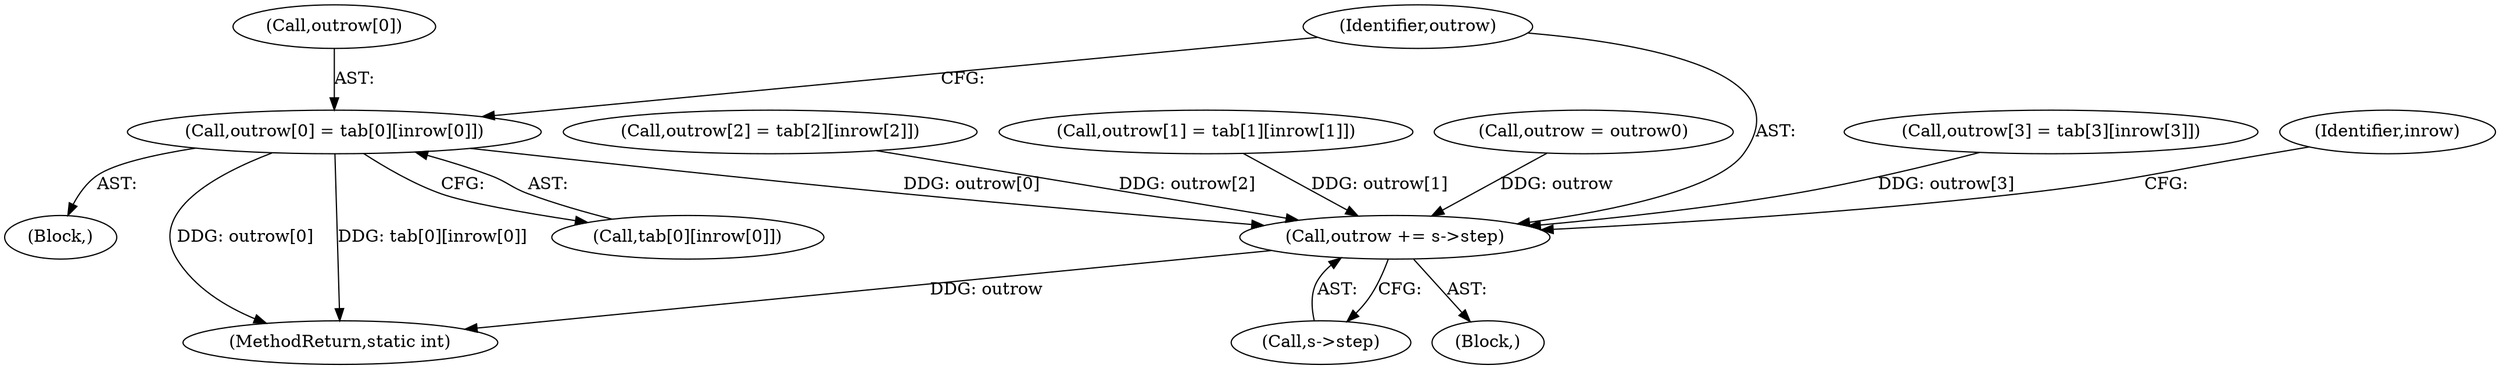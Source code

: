 digraph "0_FFmpeg_e43a0a232dbf6d3c161823c2e07c52e76227a1bc_6@array" {
"1000274" [label="(Call,outrow[0] = tab[0][inrow[0]])"];
"1000285" [label="(Call,outrow += s->step)"];
"1000275" [label="(Call,outrow[0])"];
"1000285" [label="(Call,outrow += s->step)"];
"1000236" [label="(Block,)"];
"1000219" [label="(Call,outrow = outrow0)"];
"1000447" [label="(MethodReturn,static int)"];
"1000274" [label="(Call,outrow[0] = tab[0][inrow[0]])"];
"1000286" [label="(Identifier,outrow)"];
"1000278" [label="(Call,tab[0][inrow[0]])"];
"1000231" [label="(Block,)"];
"1000238" [label="(Call,outrow[3] = tab[3][inrow[3]])"];
"1000291" [label="(Identifier,inrow)"];
"1000250" [label="(Call,outrow[2] = tab[2][inrow[2]])"];
"1000287" [label="(Call,s->step)"];
"1000262" [label="(Call,outrow[1] = tab[1][inrow[1]])"];
"1000274" -> "1000236"  [label="AST: "];
"1000274" -> "1000278"  [label="CFG: "];
"1000275" -> "1000274"  [label="AST: "];
"1000278" -> "1000274"  [label="AST: "];
"1000286" -> "1000274"  [label="CFG: "];
"1000274" -> "1000447"  [label="DDG: outrow[0]"];
"1000274" -> "1000447"  [label="DDG: tab[0][inrow[0]]"];
"1000274" -> "1000285"  [label="DDG: outrow[0]"];
"1000285" -> "1000231"  [label="AST: "];
"1000285" -> "1000287"  [label="CFG: "];
"1000286" -> "1000285"  [label="AST: "];
"1000287" -> "1000285"  [label="AST: "];
"1000291" -> "1000285"  [label="CFG: "];
"1000285" -> "1000447"  [label="DDG: outrow"];
"1000250" -> "1000285"  [label="DDG: outrow[2]"];
"1000262" -> "1000285"  [label="DDG: outrow[1]"];
"1000219" -> "1000285"  [label="DDG: outrow"];
"1000238" -> "1000285"  [label="DDG: outrow[3]"];
}
